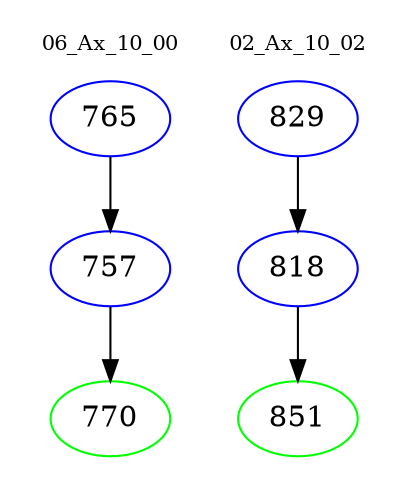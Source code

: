 digraph{
subgraph cluster_0 {
color = white
label = "06_Ax_10_00";
fontsize=10;
T0_765 [label="765", color="blue"]
T0_765 -> T0_757 [color="black"]
T0_757 [label="757", color="blue"]
T0_757 -> T0_770 [color="black"]
T0_770 [label="770", color="green"]
}
subgraph cluster_1 {
color = white
label = "02_Ax_10_02";
fontsize=10;
T1_829 [label="829", color="blue"]
T1_829 -> T1_818 [color="black"]
T1_818 [label="818", color="blue"]
T1_818 -> T1_851 [color="black"]
T1_851 [label="851", color="green"]
}
}

